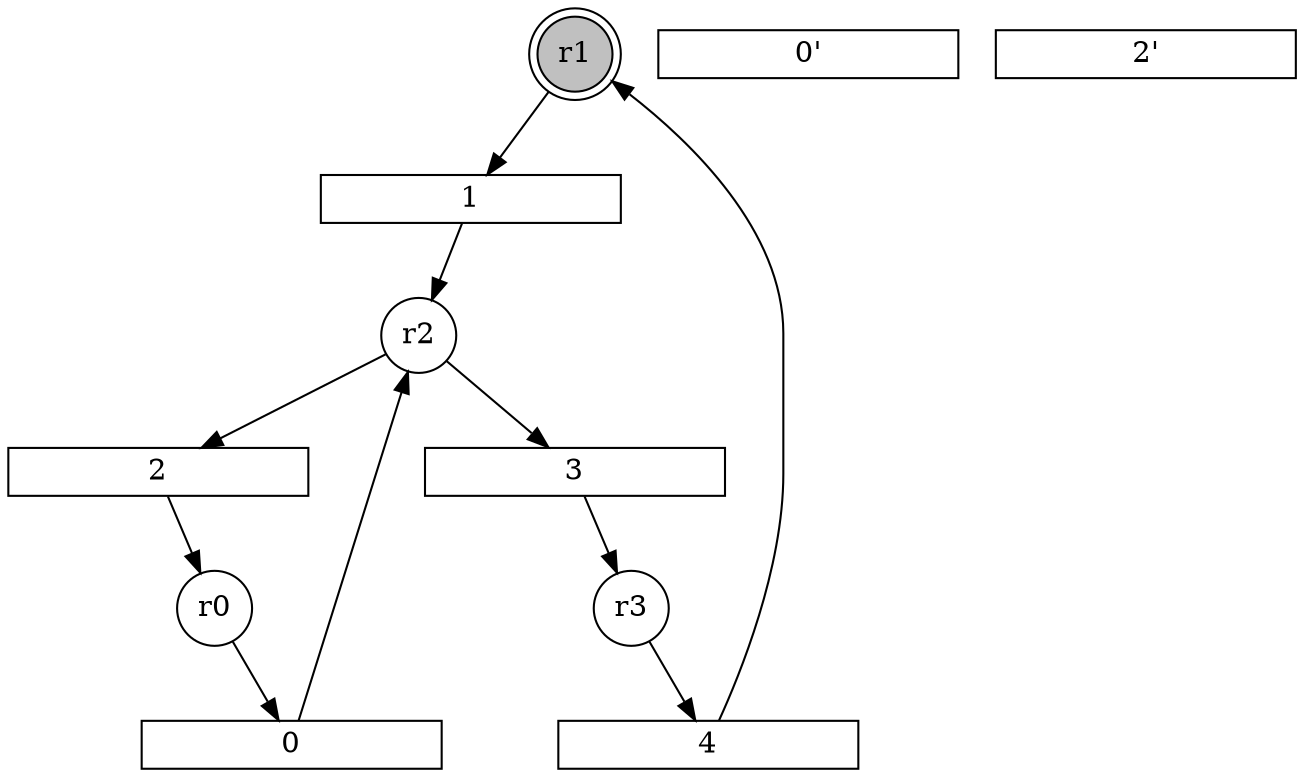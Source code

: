 digraph input14_SM_2_PN{
subgraph initial_place {
	node [shape=doublecircle,fixedsize=true, fixedsize = 2, color = black, fillcolor = gray, style = filled];
	r1;
}
subgraph place {     
	node [shape=circle,fixedsize=true, fixedsize = 2];
	r2;
	r0;
	r3;
}
subgraph transitions {
	node [shape=rect,height=0.2,width=2, forcelabels = false];
	5 [label = "0'"];
	6 [label = "2'"];
	0;
	1;
	2;
	3;
	4;
}
	r0 -> 0;
	r1 -> 1;
	r2 -> 2;
	r2 -> 3;
	r3 -> 4;
	0 -> r2;
	1 -> r2;
	2 -> r0;
	3 -> r3;
	4 -> r1;
}